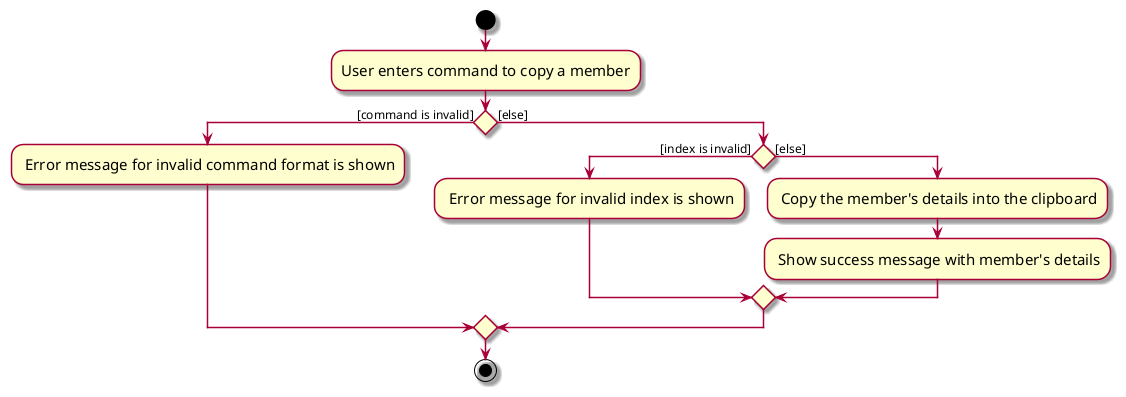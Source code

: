 @startuml
skin rose
skinparam ActivityFontSize 15
skinparam ArrowFontSize 12
start
:User enters command to copy a member;

if () then ([command is invalid])
    : Error message for invalid command format is shown;
else ([else])
    if () then ([index is invalid])
        : Error message for invalid index is shown;
    else ([else])
        : Copy the member's details into the clipboard;
        : Show success message with member's details;
    endif
endif
stop
@enduml
